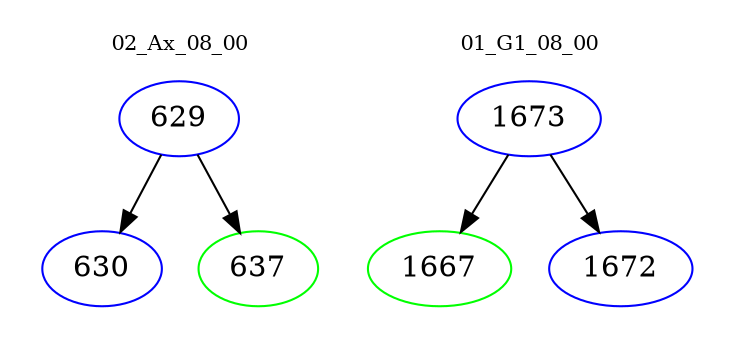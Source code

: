digraph{
subgraph cluster_0 {
color = white
label = "02_Ax_08_00";
fontsize=10;
T0_629 [label="629", color="blue"]
T0_629 -> T0_630 [color="black"]
T0_630 [label="630", color="blue"]
T0_629 -> T0_637 [color="black"]
T0_637 [label="637", color="green"]
}
subgraph cluster_1 {
color = white
label = "01_G1_08_00";
fontsize=10;
T1_1673 [label="1673", color="blue"]
T1_1673 -> T1_1667 [color="black"]
T1_1667 [label="1667", color="green"]
T1_1673 -> T1_1672 [color="black"]
T1_1672 [label="1672", color="blue"]
}
}
